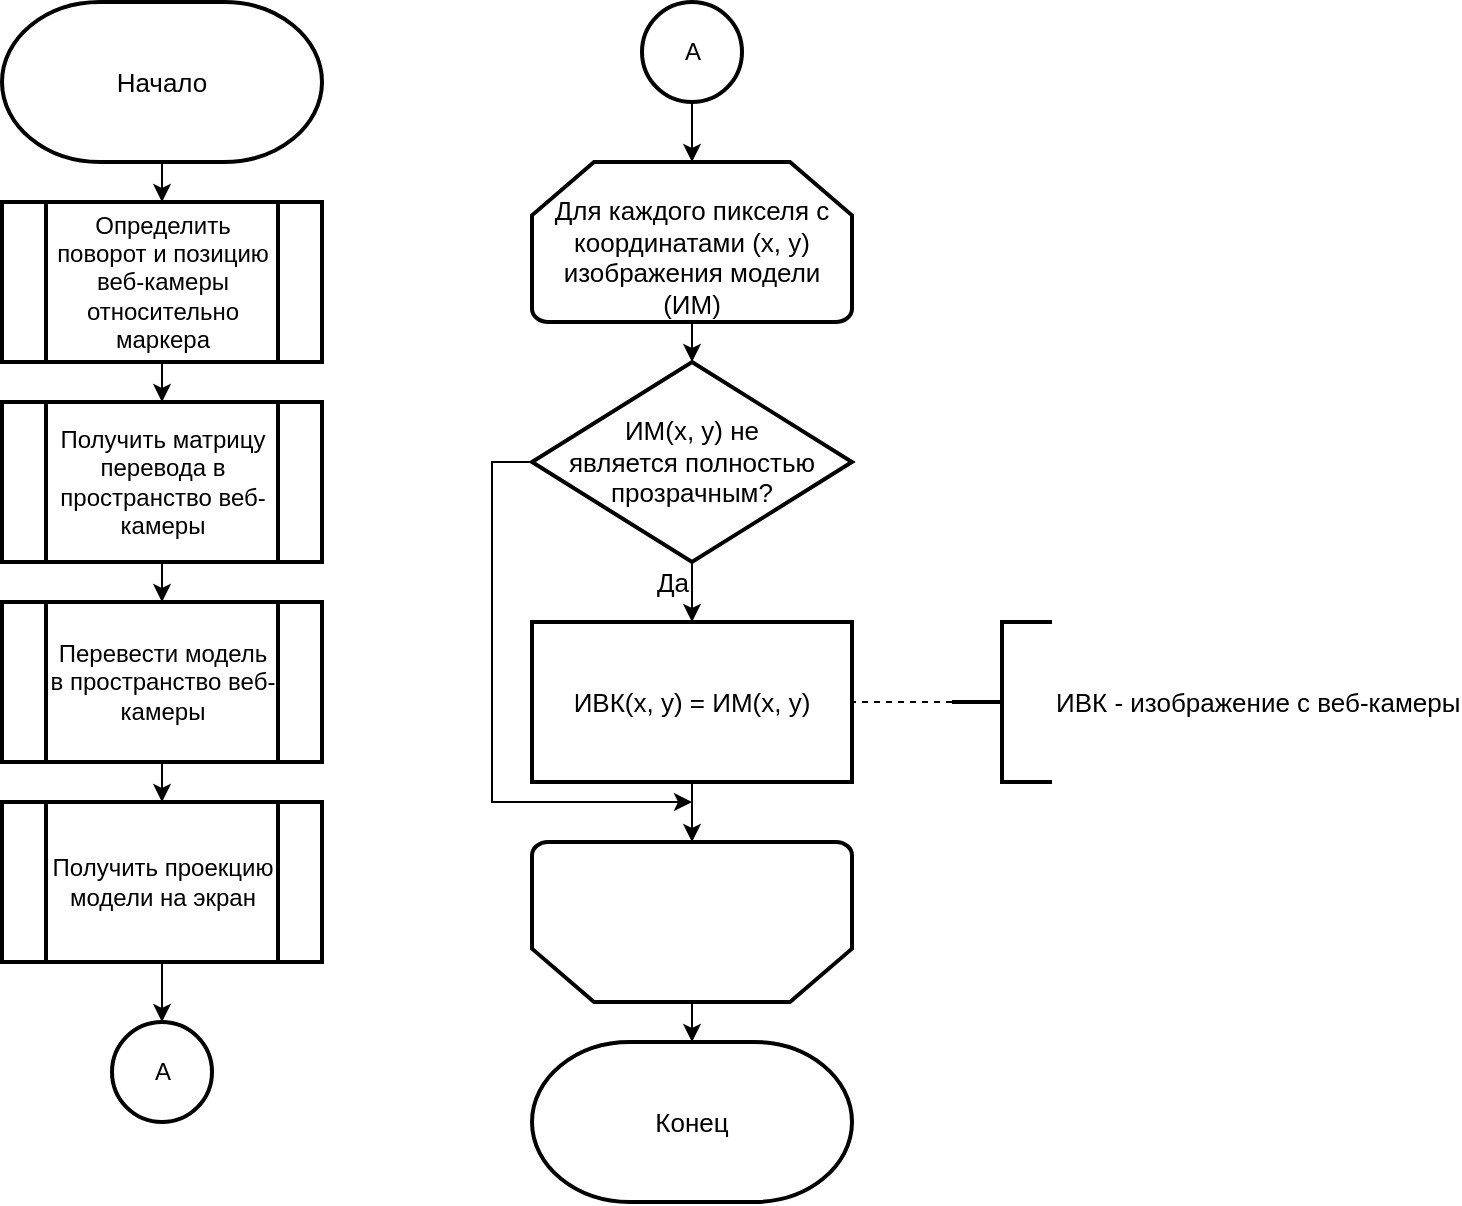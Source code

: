 <mxfile version="16.5.1" type="device"><diagram id="ecrc5Dgve_ZBZ3J-d7de" name="Страница 1"><mxGraphModel dx="1102" dy="865" grid="1" gridSize="10" guides="1" tooltips="1" connect="1" arrows="1" fold="1" page="1" pageScale="1" pageWidth="1169" pageHeight="827" math="0" shadow="0"><root><mxCell id="0"/><mxCell id="1" parent="0"/><mxCell id="FyytVC3N2bp7RwrSf4U2-11" style="edgeStyle=orthogonalEdgeStyle;rounded=0;orthogonalLoop=1;jettySize=auto;html=1;exitX=0.5;exitY=1;exitDx=0;exitDy=0;exitPerimeter=0;entryX=0.5;entryY=0;entryDx=0;entryDy=0;" edge="1" parent="1" source="DmBft-HbR_D9Gtb11p-V-1" target="FyytVC3N2bp7RwrSf4U2-4"><mxGeometry relative="1" as="geometry"/></mxCell><mxCell id="DmBft-HbR_D9Gtb11p-V-1" value="&lt;font style=&quot;font-size: 13px&quot;&gt;Начало&lt;/font&gt;" style="strokeWidth=2;html=1;shape=mxgraph.flowchart.terminator;whiteSpace=wrap;" parent="1" vertex="1"><mxGeometry x="110" y="90" width="160" height="80" as="geometry"/></mxCell><mxCell id="DmBft-HbR_D9Gtb11p-V-5" style="edgeStyle=orthogonalEdgeStyle;rounded=0;orthogonalLoop=1;jettySize=auto;html=1;exitX=0.5;exitY=1;exitDx=0;exitDy=0;exitPerimeter=0;entryX=0.5;entryY=0;entryDx=0;entryDy=0;entryPerimeter=0;fontSize=13;" parent="1" source="DmBft-HbR_D9Gtb11p-V-2" target="DmBft-HbR_D9Gtb11p-V-4" edge="1"><mxGeometry relative="1" as="geometry"/></mxCell><mxCell id="DmBft-HbR_D9Gtb11p-V-2" value="&lt;font style=&quot;font-size: 13px&quot;&gt;&lt;br&gt;Для каждого пикселя с координатами (x, y) изображения модели (ИМ)&lt;/font&gt;" style="strokeWidth=2;html=1;shape=mxgraph.flowchart.loop_limit;whiteSpace=wrap;" parent="1" vertex="1"><mxGeometry x="375" y="170" width="160" height="80" as="geometry"/></mxCell><mxCell id="DmBft-HbR_D9Gtb11p-V-7" value="Да" style="edgeStyle=orthogonalEdgeStyle;rounded=0;orthogonalLoop=1;jettySize=auto;html=1;exitX=0.5;exitY=1;exitDx=0;exitDy=0;exitPerimeter=0;entryX=0.5;entryY=0;entryDx=0;entryDy=0;fontSize=13;" parent="1" source="DmBft-HbR_D9Gtb11p-V-4" target="DmBft-HbR_D9Gtb11p-V-6" edge="1"><mxGeometry x="-0.333" y="-10" relative="1" as="geometry"><mxPoint as="offset"/></mxGeometry></mxCell><mxCell id="DmBft-HbR_D9Gtb11p-V-10" style="edgeStyle=orthogonalEdgeStyle;rounded=0;orthogonalLoop=1;jettySize=auto;html=1;exitX=0;exitY=0.5;exitDx=0;exitDy=0;exitPerimeter=0;fontSize=13;" parent="1" source="DmBft-HbR_D9Gtb11p-V-4" edge="1"><mxGeometry relative="1" as="geometry"><mxPoint x="455" y="490" as="targetPoint"/><Array as="points"><mxPoint x="355" y="320"/><mxPoint x="355" y="490"/><mxPoint x="455" y="490"/></Array></mxGeometry></mxCell><mxCell id="DmBft-HbR_D9Gtb11p-V-4" value="ИМ(x, y) не &lt;br&gt;является полностью &lt;br&gt;прозрачным?" style="strokeWidth=2;html=1;shape=mxgraph.flowchart.decision;whiteSpace=wrap;fontSize=13;" parent="1" vertex="1"><mxGeometry x="375" y="270" width="160" height="100" as="geometry"/></mxCell><mxCell id="DmBft-HbR_D9Gtb11p-V-9" style="edgeStyle=orthogonalEdgeStyle;rounded=0;orthogonalLoop=1;jettySize=auto;html=1;exitX=0.5;exitY=1;exitDx=0;exitDy=0;entryX=0.5;entryY=1;entryDx=0;entryDy=0;entryPerimeter=0;fontSize=13;" parent="1" source="DmBft-HbR_D9Gtb11p-V-6" target="DmBft-HbR_D9Gtb11p-V-8" edge="1"><mxGeometry relative="1" as="geometry"/></mxCell><mxCell id="DmBft-HbR_D9Gtb11p-V-6" value="ИВК(x, y) = ИМ(x, y)" style="rounded=0;whiteSpace=wrap;html=1;absoluteArcSize=1;arcSize=14;strokeWidth=2;fontSize=13;" parent="1" vertex="1"><mxGeometry x="375" y="400" width="160" height="80" as="geometry"/></mxCell><mxCell id="DmBft-HbR_D9Gtb11p-V-12" style="edgeStyle=orthogonalEdgeStyle;rounded=0;orthogonalLoop=1;jettySize=auto;html=1;exitX=0.5;exitY=0;exitDx=0;exitDy=0;exitPerimeter=0;entryX=0.5;entryY=0;entryDx=0;entryDy=0;entryPerimeter=0;fontSize=13;" parent="1" source="DmBft-HbR_D9Gtb11p-V-8" target="DmBft-HbR_D9Gtb11p-V-11" edge="1"><mxGeometry relative="1" as="geometry"/></mxCell><mxCell id="DmBft-HbR_D9Gtb11p-V-8" value="" style="strokeWidth=2;html=1;shape=mxgraph.flowchart.loop_limit;whiteSpace=wrap;flipV=1;" parent="1" vertex="1"><mxGeometry x="375" y="510" width="160" height="80" as="geometry"/></mxCell><mxCell id="DmBft-HbR_D9Gtb11p-V-11" value="&lt;font style=&quot;font-size: 13px&quot;&gt;Конец&lt;/font&gt;" style="strokeWidth=2;html=1;shape=mxgraph.flowchart.terminator;whiteSpace=wrap;" parent="1" vertex="1"><mxGeometry x="375" y="610" width="160" height="80" as="geometry"/></mxCell><mxCell id="DmBft-HbR_D9Gtb11p-V-14" style="edgeStyle=orthogonalEdgeStyle;rounded=0;orthogonalLoop=1;jettySize=auto;html=1;exitX=0;exitY=0.5;exitDx=0;exitDy=0;exitPerimeter=0;entryX=1;entryY=0.5;entryDx=0;entryDy=0;fontSize=13;endArrow=none;endFill=0;dashed=1;" parent="1" source="DmBft-HbR_D9Gtb11p-V-13" target="DmBft-HbR_D9Gtb11p-V-6" edge="1"><mxGeometry relative="1" as="geometry"/></mxCell><mxCell id="DmBft-HbR_D9Gtb11p-V-13" value="ИВК - изображение с веб-камеры" style="strokeWidth=2;html=1;shape=mxgraph.flowchart.annotation_2;align=left;labelPosition=right;pointerEvents=1;rounded=0;fontSize=13;" parent="1" vertex="1"><mxGeometry x="585" y="400" width="50" height="80" as="geometry"/></mxCell><mxCell id="FyytVC3N2bp7RwrSf4U2-6" style="edgeStyle=orthogonalEdgeStyle;rounded=0;orthogonalLoop=1;jettySize=auto;html=1;exitX=0.5;exitY=1;exitDx=0;exitDy=0;entryX=0.5;entryY=0;entryDx=0;entryDy=0;" edge="1" parent="1" source="FyytVC3N2bp7RwrSf4U2-1" target="FyytVC3N2bp7RwrSf4U2-2"><mxGeometry relative="1" as="geometry"/></mxCell><mxCell id="FyytVC3N2bp7RwrSf4U2-1" value="Получить матрицу перевода в пространство веб-камеры" style="verticalLabelPosition=middle;verticalAlign=middle;html=1;shape=process;whiteSpace=wrap;rounded=0;size=0.14;arcSize=6;strokeWidth=2;labelPosition=center;align=center;" vertex="1" parent="1"><mxGeometry x="110" y="290" width="160" height="80" as="geometry"/></mxCell><mxCell id="FyytVC3N2bp7RwrSf4U2-7" style="edgeStyle=orthogonalEdgeStyle;rounded=0;orthogonalLoop=1;jettySize=auto;html=1;exitX=0.5;exitY=1;exitDx=0;exitDy=0;entryX=0.5;entryY=0;entryDx=0;entryDy=0;" edge="1" parent="1" source="FyytVC3N2bp7RwrSf4U2-2" target="FyytVC3N2bp7RwrSf4U2-3"><mxGeometry relative="1" as="geometry"/></mxCell><mxCell id="FyytVC3N2bp7RwrSf4U2-2" value="Перевести модель в пространство веб-камеры" style="verticalLabelPosition=middle;verticalAlign=middle;html=1;shape=process;whiteSpace=wrap;rounded=0;size=0.14;arcSize=6;strokeWidth=2;labelPosition=center;align=center;" vertex="1" parent="1"><mxGeometry x="110" y="390" width="160" height="80" as="geometry"/></mxCell><mxCell id="FyytVC3N2bp7RwrSf4U2-9" style="edgeStyle=orthogonalEdgeStyle;rounded=0;orthogonalLoop=1;jettySize=auto;html=1;exitX=0.5;exitY=1;exitDx=0;exitDy=0;entryX=0.5;entryY=0;entryDx=0;entryDy=0;entryPerimeter=0;" edge="1" parent="1" source="FyytVC3N2bp7RwrSf4U2-3" target="FyytVC3N2bp7RwrSf4U2-8"><mxGeometry relative="1" as="geometry"/></mxCell><mxCell id="FyytVC3N2bp7RwrSf4U2-3" value="Получить проекцию модели на экран" style="verticalLabelPosition=middle;verticalAlign=middle;html=1;shape=process;whiteSpace=wrap;rounded=0;size=0.14;arcSize=6;strokeWidth=2;labelPosition=center;align=center;" vertex="1" parent="1"><mxGeometry x="110" y="490" width="160" height="80" as="geometry"/></mxCell><mxCell id="FyytVC3N2bp7RwrSf4U2-5" style="edgeStyle=orthogonalEdgeStyle;rounded=0;orthogonalLoop=1;jettySize=auto;html=1;exitX=0.5;exitY=1;exitDx=0;exitDy=0;entryX=0.5;entryY=0;entryDx=0;entryDy=0;" edge="1" parent="1" source="FyytVC3N2bp7RwrSf4U2-4" target="FyytVC3N2bp7RwrSf4U2-1"><mxGeometry relative="1" as="geometry"/></mxCell><mxCell id="FyytVC3N2bp7RwrSf4U2-4" value="Определить поворот и позицию веб-камеры относительно маркера" style="verticalLabelPosition=middle;verticalAlign=middle;html=1;shape=process;whiteSpace=wrap;rounded=0;size=0.14;arcSize=6;strokeWidth=2;labelPosition=center;align=center;" vertex="1" parent="1"><mxGeometry x="110" y="190" width="160" height="80" as="geometry"/></mxCell><mxCell id="FyytVC3N2bp7RwrSf4U2-8" value="A" style="verticalLabelPosition=middle;verticalAlign=middle;html=1;shape=mxgraph.flowchart.on-page_reference;rounded=0;strokeWidth=2;labelPosition=center;align=center;" vertex="1" parent="1"><mxGeometry x="165" y="600" width="50" height="50" as="geometry"/></mxCell><mxCell id="FyytVC3N2bp7RwrSf4U2-12" style="edgeStyle=orthogonalEdgeStyle;rounded=0;orthogonalLoop=1;jettySize=auto;html=1;exitX=0.5;exitY=1;exitDx=0;exitDy=0;exitPerimeter=0;entryX=0.5;entryY=0;entryDx=0;entryDy=0;entryPerimeter=0;" edge="1" parent="1" source="FyytVC3N2bp7RwrSf4U2-10" target="DmBft-HbR_D9Gtb11p-V-2"><mxGeometry relative="1" as="geometry"/></mxCell><mxCell id="FyytVC3N2bp7RwrSf4U2-10" value="A" style="verticalLabelPosition=middle;verticalAlign=middle;html=1;shape=mxgraph.flowchart.on-page_reference;rounded=0;strokeWidth=2;labelPosition=center;align=center;" vertex="1" parent="1"><mxGeometry x="430" y="90" width="50" height="50" as="geometry"/></mxCell></root></mxGraphModel></diagram></mxfile>